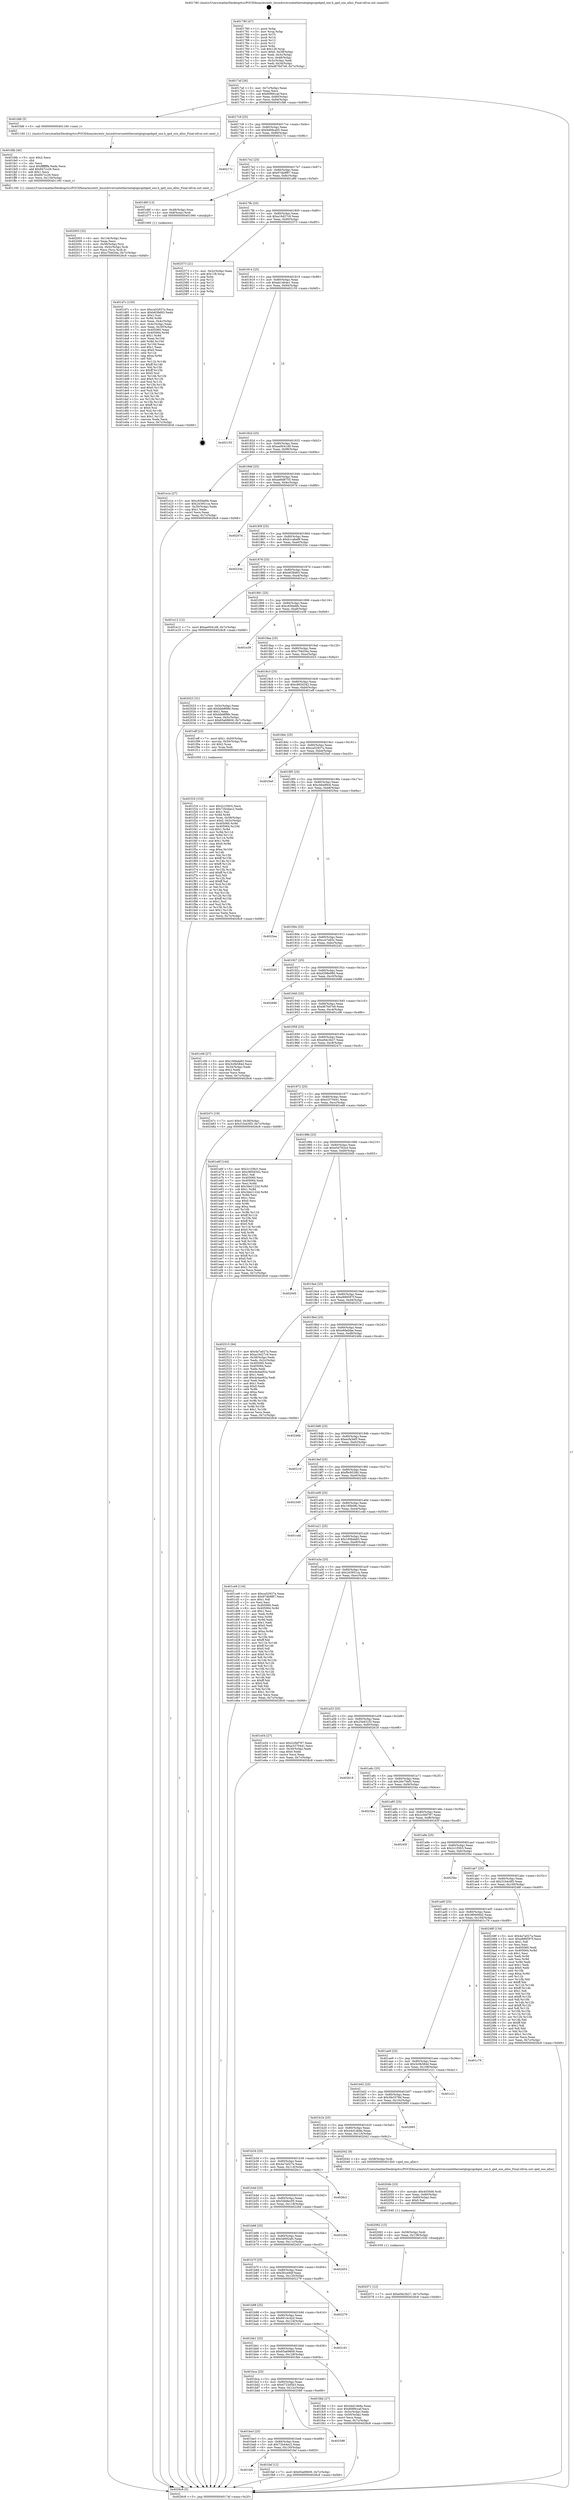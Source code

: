 digraph "0x401780" {
  label = "0x401780 (/mnt/c/Users/mathe/Desktop/tcc/POCII/binaries/extr_linuxdriversnetethernetqlogicqedqed_ooo.h_qed_ooo_alloc_Final-ollvm.out::main(0))"
  labelloc = "t"
  node[shape=record]

  Entry [label="",width=0.3,height=0.3,shape=circle,fillcolor=black,style=filled]
  "0x4017af" [label="{
     0x4017af [26]\l
     | [instrs]\l
     &nbsp;&nbsp;0x4017af \<+3\>: mov -0x7c(%rbp),%eax\l
     &nbsp;&nbsp;0x4017b2 \<+2\>: mov %eax,%ecx\l
     &nbsp;&nbsp;0x4017b4 \<+6\>: sub $0x8089ccaf,%ecx\l
     &nbsp;&nbsp;0x4017ba \<+3\>: mov %eax,-0x80(%rbp)\l
     &nbsp;&nbsp;0x4017bd \<+6\>: mov %ecx,-0x84(%rbp)\l
     &nbsp;&nbsp;0x4017c3 \<+6\>: je 0000000000401fd6 \<main+0x856\>\l
  }"]
  "0x401fd6" [label="{
     0x401fd6 [5]\l
     | [instrs]\l
     &nbsp;&nbsp;0x401fd6 \<+5\>: call 0000000000401160 \<next_i\>\l
     | [calls]\l
     &nbsp;&nbsp;0x401160 \{1\} (/mnt/c/Users/mathe/Desktop/tcc/POCII/binaries/extr_linuxdriversnetethernetqlogicqedqed_ooo.h_qed_ooo_alloc_Final-ollvm.out::next_i)\l
  }"]
  "0x4017c9" [label="{
     0x4017c9 [25]\l
     | [instrs]\l
     &nbsp;&nbsp;0x4017c9 \<+5\>: jmp 00000000004017ce \<main+0x4e\>\l
     &nbsp;&nbsp;0x4017ce \<+3\>: mov -0x80(%rbp),%eax\l
     &nbsp;&nbsp;0x4017d1 \<+5\>: sub $0x9469ca05,%eax\l
     &nbsp;&nbsp;0x4017d6 \<+6\>: mov %eax,-0x88(%rbp)\l
     &nbsp;&nbsp;0x4017dc \<+6\>: je 000000000040217c \<main+0x9fc\>\l
  }"]
  Exit [label="",width=0.3,height=0.3,shape=circle,fillcolor=black,style=filled,peripheries=2]
  "0x40217c" [label="{
     0x40217c\l
  }", style=dashed]
  "0x4017e2" [label="{
     0x4017e2 [25]\l
     | [instrs]\l
     &nbsp;&nbsp;0x4017e2 \<+5\>: jmp 00000000004017e7 \<main+0x67\>\l
     &nbsp;&nbsp;0x4017e7 \<+3\>: mov -0x80(%rbp),%eax\l
     &nbsp;&nbsp;0x4017ea \<+5\>: sub $0x97db9f87,%eax\l
     &nbsp;&nbsp;0x4017ef \<+6\>: mov %eax,-0x8c(%rbp)\l
     &nbsp;&nbsp;0x4017f5 \<+6\>: je 0000000000401d6f \<main+0x5ef\>\l
  }"]
  "0x402071" [label="{
     0x402071 [12]\l
     | [instrs]\l
     &nbsp;&nbsp;0x402071 \<+7\>: movl $0xe0dc3b27,-0x7c(%rbp)\l
     &nbsp;&nbsp;0x402078 \<+5\>: jmp 00000000004026c8 \<main+0xf48\>\l
  }"]
  "0x401d6f" [label="{
     0x401d6f [13]\l
     | [instrs]\l
     &nbsp;&nbsp;0x401d6f \<+4\>: mov -0x48(%rbp),%rax\l
     &nbsp;&nbsp;0x401d73 \<+4\>: mov 0x8(%rax),%rdi\l
     &nbsp;&nbsp;0x401d77 \<+5\>: call 0000000000401060 \<atoi@plt\>\l
     | [calls]\l
     &nbsp;&nbsp;0x401060 \{1\} (unknown)\l
  }"]
  "0x4017fb" [label="{
     0x4017fb [25]\l
     | [instrs]\l
     &nbsp;&nbsp;0x4017fb \<+5\>: jmp 0000000000401800 \<main+0x80\>\l
     &nbsp;&nbsp;0x401800 \<+3\>: mov -0x80(%rbp),%eax\l
     &nbsp;&nbsp;0x401803 \<+5\>: sub $0xa16d27c9,%eax\l
     &nbsp;&nbsp;0x401808 \<+6\>: mov %eax,-0x90(%rbp)\l
     &nbsp;&nbsp;0x40180e \<+6\>: je 0000000000402573 \<main+0xdf3\>\l
  }"]
  "0x402062" [label="{
     0x402062 [15]\l
     | [instrs]\l
     &nbsp;&nbsp;0x402062 \<+4\>: mov -0x58(%rbp),%rdi\l
     &nbsp;&nbsp;0x402066 \<+6\>: mov %eax,-0x138(%rbp)\l
     &nbsp;&nbsp;0x40206c \<+5\>: call 0000000000401030 \<free@plt\>\l
     | [calls]\l
     &nbsp;&nbsp;0x401030 \{1\} (unknown)\l
  }"]
  "0x402573" [label="{
     0x402573 [21]\l
     | [instrs]\l
     &nbsp;&nbsp;0x402573 \<+3\>: mov -0x2c(%rbp),%eax\l
     &nbsp;&nbsp;0x402576 \<+7\>: add $0x128,%rsp\l
     &nbsp;&nbsp;0x40257d \<+1\>: pop %rbx\l
     &nbsp;&nbsp;0x40257e \<+2\>: pop %r12\l
     &nbsp;&nbsp;0x402580 \<+2\>: pop %r13\l
     &nbsp;&nbsp;0x402582 \<+2\>: pop %r14\l
     &nbsp;&nbsp;0x402584 \<+2\>: pop %r15\l
     &nbsp;&nbsp;0x402586 \<+1\>: pop %rbp\l
     &nbsp;&nbsp;0x402587 \<+1\>: ret\l
  }"]
  "0x401814" [label="{
     0x401814 [25]\l
     | [instrs]\l
     &nbsp;&nbsp;0x401814 \<+5\>: jmp 0000000000401819 \<main+0x99\>\l
     &nbsp;&nbsp;0x401819 \<+3\>: mov -0x80(%rbp),%eax\l
     &nbsp;&nbsp;0x40181c \<+5\>: sub $0xab1db4e1,%eax\l
     &nbsp;&nbsp;0x401821 \<+6\>: mov %eax,-0x94(%rbp)\l
     &nbsp;&nbsp;0x401827 \<+6\>: je 0000000000402155 \<main+0x9d5\>\l
  }"]
  "0x40204b" [label="{
     0x40204b [23]\l
     | [instrs]\l
     &nbsp;&nbsp;0x40204b \<+10\>: movabs $0x4030d6,%rdi\l
     &nbsp;&nbsp;0x402055 \<+3\>: mov %eax,-0x60(%rbp)\l
     &nbsp;&nbsp;0x402058 \<+3\>: mov -0x60(%rbp),%esi\l
     &nbsp;&nbsp;0x40205b \<+2\>: mov $0x0,%al\l
     &nbsp;&nbsp;0x40205d \<+5\>: call 0000000000401040 \<printf@plt\>\l
     | [calls]\l
     &nbsp;&nbsp;0x401040 \{1\} (unknown)\l
  }"]
  "0x402155" [label="{
     0x402155\l
  }", style=dashed]
  "0x40182d" [label="{
     0x40182d [25]\l
     | [instrs]\l
     &nbsp;&nbsp;0x40182d \<+5\>: jmp 0000000000401832 \<main+0xb2\>\l
     &nbsp;&nbsp;0x401832 \<+3\>: mov -0x80(%rbp),%eax\l
     &nbsp;&nbsp;0x401835 \<+5\>: sub $0xae0041d9,%eax\l
     &nbsp;&nbsp;0x40183a \<+6\>: mov %eax,-0x98(%rbp)\l
     &nbsp;&nbsp;0x401840 \<+6\>: je 0000000000401e1e \<main+0x69e\>\l
  }"]
  "0x402003" [label="{
     0x402003 [32]\l
     | [instrs]\l
     &nbsp;&nbsp;0x402003 \<+6\>: mov -0x134(%rbp),%ecx\l
     &nbsp;&nbsp;0x402009 \<+3\>: imul %eax,%ecx\l
     &nbsp;&nbsp;0x40200c \<+4\>: mov -0x58(%rbp),%rsi\l
     &nbsp;&nbsp;0x402010 \<+4\>: movslq -0x5c(%rbp),%rdi\l
     &nbsp;&nbsp;0x402014 \<+3\>: mov %ecx,(%rsi,%rdi,4)\l
     &nbsp;&nbsp;0x402017 \<+7\>: movl $0xc7f4d34a,-0x7c(%rbp)\l
     &nbsp;&nbsp;0x40201e \<+5\>: jmp 00000000004026c8 \<main+0xf48\>\l
  }"]
  "0x401e1e" [label="{
     0x401e1e [27]\l
     | [instrs]\l
     &nbsp;&nbsp;0x401e1e \<+5\>: mov $0xc656e6fe,%eax\l
     &nbsp;&nbsp;0x401e23 \<+5\>: mov $0x243951ca,%ecx\l
     &nbsp;&nbsp;0x401e28 \<+3\>: mov -0x30(%rbp),%edx\l
     &nbsp;&nbsp;0x401e2b \<+3\>: cmp $0x1,%edx\l
     &nbsp;&nbsp;0x401e2e \<+3\>: cmovl %ecx,%eax\l
     &nbsp;&nbsp;0x401e31 \<+3\>: mov %eax,-0x7c(%rbp)\l
     &nbsp;&nbsp;0x401e34 \<+5\>: jmp 00000000004026c8 \<main+0xf48\>\l
  }"]
  "0x401846" [label="{
     0x401846 [25]\l
     | [instrs]\l
     &nbsp;&nbsp;0x401846 \<+5\>: jmp 000000000040184b \<main+0xcb\>\l
     &nbsp;&nbsp;0x40184b \<+3\>: mov -0x80(%rbp),%eax\l
     &nbsp;&nbsp;0x40184e \<+5\>: sub $0xae6d8755,%eax\l
     &nbsp;&nbsp;0x401853 \<+6\>: mov %eax,-0x9c(%rbp)\l
     &nbsp;&nbsp;0x401859 \<+6\>: je 000000000040207d \<main+0x8fd\>\l
  }"]
  "0x401fdb" [label="{
     0x401fdb [40]\l
     | [instrs]\l
     &nbsp;&nbsp;0x401fdb \<+5\>: mov $0x2,%ecx\l
     &nbsp;&nbsp;0x401fe0 \<+1\>: cltd\l
     &nbsp;&nbsp;0x401fe1 \<+2\>: idiv %ecx\l
     &nbsp;&nbsp;0x401fe3 \<+6\>: imul $0xfffffffe,%edx,%ecx\l
     &nbsp;&nbsp;0x401fe9 \<+6\>: add $0x847cc26,%ecx\l
     &nbsp;&nbsp;0x401fef \<+3\>: add $0x1,%ecx\l
     &nbsp;&nbsp;0x401ff2 \<+6\>: sub $0x847cc26,%ecx\l
     &nbsp;&nbsp;0x401ff8 \<+6\>: mov %ecx,-0x134(%rbp)\l
     &nbsp;&nbsp;0x401ffe \<+5\>: call 0000000000401160 \<next_i\>\l
     | [calls]\l
     &nbsp;&nbsp;0x401160 \{1\} (/mnt/c/Users/mathe/Desktop/tcc/POCII/binaries/extr_linuxdriversnetethernetqlogicqedqed_ooo.h_qed_ooo_alloc_Final-ollvm.out::next_i)\l
  }"]
  "0x40207d" [label="{
     0x40207d\l
  }", style=dashed]
  "0x40185f" [label="{
     0x40185f [25]\l
     | [instrs]\l
     &nbsp;&nbsp;0x40185f \<+5\>: jmp 0000000000401864 \<main+0xe4\>\l
     &nbsp;&nbsp;0x401864 \<+3\>: mov -0x80(%rbp),%eax\l
     &nbsp;&nbsp;0x401867 \<+5\>: sub $0xb1cebef9,%eax\l
     &nbsp;&nbsp;0x40186c \<+6\>: mov %eax,-0xa0(%rbp)\l
     &nbsp;&nbsp;0x401872 \<+6\>: je 000000000040233e \<main+0xbbe\>\l
  }"]
  "0x401bfc" [label="{
     0x401bfc\l
  }", style=dashed]
  "0x40233e" [label="{
     0x40233e\l
  }", style=dashed]
  "0x401878" [label="{
     0x401878 [25]\l
     | [instrs]\l
     &nbsp;&nbsp;0x401878 \<+5\>: jmp 000000000040187d \<main+0xfd\>\l
     &nbsp;&nbsp;0x40187d \<+3\>: mov -0x80(%rbp),%eax\l
     &nbsp;&nbsp;0x401880 \<+5\>: sub $0xb63fefd3,%eax\l
     &nbsp;&nbsp;0x401885 \<+6\>: mov %eax,-0xa4(%rbp)\l
     &nbsp;&nbsp;0x40188b \<+6\>: je 0000000000401e12 \<main+0x692\>\l
  }"]
  "0x401faf" [label="{
     0x401faf [12]\l
     | [instrs]\l
     &nbsp;&nbsp;0x401faf \<+7\>: movl $0x65a69609,-0x7c(%rbp)\l
     &nbsp;&nbsp;0x401fb6 \<+5\>: jmp 00000000004026c8 \<main+0xf48\>\l
  }"]
  "0x401e12" [label="{
     0x401e12 [12]\l
     | [instrs]\l
     &nbsp;&nbsp;0x401e12 \<+7\>: movl $0xae0041d9,-0x7c(%rbp)\l
     &nbsp;&nbsp;0x401e19 \<+5\>: jmp 00000000004026c8 \<main+0xf48\>\l
  }"]
  "0x401891" [label="{
     0x401891 [25]\l
     | [instrs]\l
     &nbsp;&nbsp;0x401891 \<+5\>: jmp 0000000000401896 \<main+0x116\>\l
     &nbsp;&nbsp;0x401896 \<+3\>: mov -0x80(%rbp),%eax\l
     &nbsp;&nbsp;0x401899 \<+5\>: sub $0xc656e6fe,%eax\l
     &nbsp;&nbsp;0x40189e \<+6\>: mov %eax,-0xa8(%rbp)\l
     &nbsp;&nbsp;0x4018a4 \<+6\>: je 0000000000401e39 \<main+0x6b9\>\l
  }"]
  "0x401be3" [label="{
     0x401be3 [25]\l
     | [instrs]\l
     &nbsp;&nbsp;0x401be3 \<+5\>: jmp 0000000000401be8 \<main+0x468\>\l
     &nbsp;&nbsp;0x401be8 \<+3\>: mov -0x80(%rbp),%eax\l
     &nbsp;&nbsp;0x401beb \<+5\>: sub $0x72b44ec2,%eax\l
     &nbsp;&nbsp;0x401bf0 \<+6\>: mov %eax,-0x130(%rbp)\l
     &nbsp;&nbsp;0x401bf6 \<+6\>: je 0000000000401faf \<main+0x82f\>\l
  }"]
  "0x401e39" [label="{
     0x401e39\l
  }", style=dashed]
  "0x4018aa" [label="{
     0x4018aa [25]\l
     | [instrs]\l
     &nbsp;&nbsp;0x4018aa \<+5\>: jmp 00000000004018af \<main+0x12f\>\l
     &nbsp;&nbsp;0x4018af \<+3\>: mov -0x80(%rbp),%eax\l
     &nbsp;&nbsp;0x4018b2 \<+5\>: sub $0xc7f4d34a,%eax\l
     &nbsp;&nbsp;0x4018b7 \<+6\>: mov %eax,-0xac(%rbp)\l
     &nbsp;&nbsp;0x4018bd \<+6\>: je 0000000000402023 \<main+0x8a3\>\l
  }"]
  "0x402588" [label="{
     0x402588\l
  }", style=dashed]
  "0x402023" [label="{
     0x402023 [31]\l
     | [instrs]\l
     &nbsp;&nbsp;0x402023 \<+3\>: mov -0x5c(%rbp),%eax\l
     &nbsp;&nbsp;0x402026 \<+5\>: add $0xbbb8f9fe,%eax\l
     &nbsp;&nbsp;0x40202b \<+3\>: add $0x1,%eax\l
     &nbsp;&nbsp;0x40202e \<+5\>: sub $0xbbb8f9fe,%eax\l
     &nbsp;&nbsp;0x402033 \<+3\>: mov %eax,-0x5c(%rbp)\l
     &nbsp;&nbsp;0x402036 \<+7\>: movl $0x65a69609,-0x7c(%rbp)\l
     &nbsp;&nbsp;0x40203d \<+5\>: jmp 00000000004026c8 \<main+0xf48\>\l
  }"]
  "0x4018c3" [label="{
     0x4018c3 [25]\l
     | [instrs]\l
     &nbsp;&nbsp;0x4018c3 \<+5\>: jmp 00000000004018c8 \<main+0x148\>\l
     &nbsp;&nbsp;0x4018c8 \<+3\>: mov -0x80(%rbp),%eax\l
     &nbsp;&nbsp;0x4018cb \<+5\>: sub $0xc865d342,%eax\l
     &nbsp;&nbsp;0x4018d0 \<+6\>: mov %eax,-0xb0(%rbp)\l
     &nbsp;&nbsp;0x4018d6 \<+6\>: je 0000000000401eff \<main+0x77f\>\l
  }"]
  "0x401bca" [label="{
     0x401bca [25]\l
     | [instrs]\l
     &nbsp;&nbsp;0x401bca \<+5\>: jmp 0000000000401bcf \<main+0x44f\>\l
     &nbsp;&nbsp;0x401bcf \<+3\>: mov -0x80(%rbp),%eax\l
     &nbsp;&nbsp;0x401bd2 \<+5\>: sub $0x6723d5b3,%eax\l
     &nbsp;&nbsp;0x401bd7 \<+6\>: mov %eax,-0x12c(%rbp)\l
     &nbsp;&nbsp;0x401bdd \<+6\>: je 0000000000402588 \<main+0xe08\>\l
  }"]
  "0x401eff" [label="{
     0x401eff [23]\l
     | [instrs]\l
     &nbsp;&nbsp;0x401eff \<+7\>: movl $0x1,-0x50(%rbp)\l
     &nbsp;&nbsp;0x401f06 \<+4\>: movslq -0x50(%rbp),%rax\l
     &nbsp;&nbsp;0x401f0a \<+4\>: shl $0x2,%rax\l
     &nbsp;&nbsp;0x401f0e \<+3\>: mov %rax,%rdi\l
     &nbsp;&nbsp;0x401f11 \<+5\>: call 0000000000401050 \<malloc@plt\>\l
     | [calls]\l
     &nbsp;&nbsp;0x401050 \{1\} (unknown)\l
  }"]
  "0x4018dc" [label="{
     0x4018dc [25]\l
     | [instrs]\l
     &nbsp;&nbsp;0x4018dc \<+5\>: jmp 00000000004018e1 \<main+0x161\>\l
     &nbsp;&nbsp;0x4018e1 \<+3\>: mov -0x80(%rbp),%eax\l
     &nbsp;&nbsp;0x4018e4 \<+5\>: sub $0xca52937a,%eax\l
     &nbsp;&nbsp;0x4018e9 \<+6\>: mov %eax,-0xb4(%rbp)\l
     &nbsp;&nbsp;0x4018ef \<+6\>: je 00000000004025a0 \<main+0xe20\>\l
  }"]
  "0x401fbb" [label="{
     0x401fbb [27]\l
     | [instrs]\l
     &nbsp;&nbsp;0x401fbb \<+5\>: mov $0x44d1db9a,%eax\l
     &nbsp;&nbsp;0x401fc0 \<+5\>: mov $0x8089ccaf,%ecx\l
     &nbsp;&nbsp;0x401fc5 \<+3\>: mov -0x5c(%rbp),%edx\l
     &nbsp;&nbsp;0x401fc8 \<+3\>: cmp -0x50(%rbp),%edx\l
     &nbsp;&nbsp;0x401fcb \<+3\>: cmovl %ecx,%eax\l
     &nbsp;&nbsp;0x401fce \<+3\>: mov %eax,-0x7c(%rbp)\l
     &nbsp;&nbsp;0x401fd1 \<+5\>: jmp 00000000004026c8 \<main+0xf48\>\l
  }"]
  "0x4025a0" [label="{
     0x4025a0\l
  }", style=dashed]
  "0x4018f5" [label="{
     0x4018f5 [25]\l
     | [instrs]\l
     &nbsp;&nbsp;0x4018f5 \<+5\>: jmp 00000000004018fa \<main+0x17a\>\l
     &nbsp;&nbsp;0x4018fa \<+3\>: mov -0x80(%rbp),%eax\l
     &nbsp;&nbsp;0x4018fd \<+5\>: sub $0xcb6a99c6,%eax\l
     &nbsp;&nbsp;0x401902 \<+6\>: mov %eax,-0xb8(%rbp)\l
     &nbsp;&nbsp;0x401908 \<+6\>: je 00000000004025ea \<main+0xe6a\>\l
  }"]
  "0x401bb1" [label="{
     0x401bb1 [25]\l
     | [instrs]\l
     &nbsp;&nbsp;0x401bb1 \<+5\>: jmp 0000000000401bb6 \<main+0x436\>\l
     &nbsp;&nbsp;0x401bb6 \<+3\>: mov -0x80(%rbp),%eax\l
     &nbsp;&nbsp;0x401bb9 \<+5\>: sub $0x65a69609,%eax\l
     &nbsp;&nbsp;0x401bbe \<+6\>: mov %eax,-0x128(%rbp)\l
     &nbsp;&nbsp;0x401bc4 \<+6\>: je 0000000000401fbb \<main+0x83b\>\l
  }"]
  "0x4025ea" [label="{
     0x4025ea\l
  }", style=dashed]
  "0x40190e" [label="{
     0x40190e [25]\l
     | [instrs]\l
     &nbsp;&nbsp;0x40190e \<+5\>: jmp 0000000000401913 \<main+0x193\>\l
     &nbsp;&nbsp;0x401913 \<+3\>: mov -0x80(%rbp),%eax\l
     &nbsp;&nbsp;0x401916 \<+5\>: sub $0xcce7e65c,%eax\l
     &nbsp;&nbsp;0x40191b \<+6\>: mov %eax,-0xbc(%rbp)\l
     &nbsp;&nbsp;0x401921 \<+6\>: je 00000000004022d1 \<main+0xb51\>\l
  }"]
  "0x402161" [label="{
     0x402161\l
  }", style=dashed]
  "0x4022d1" [label="{
     0x4022d1\l
  }", style=dashed]
  "0x401927" [label="{
     0x401927 [25]\l
     | [instrs]\l
     &nbsp;&nbsp;0x401927 \<+5\>: jmp 000000000040192c \<main+0x1ac\>\l
     &nbsp;&nbsp;0x40192c \<+3\>: mov -0x80(%rbp),%eax\l
     &nbsp;&nbsp;0x40192f \<+5\>: sub $0xd298e990,%eax\l
     &nbsp;&nbsp;0x401934 \<+6\>: mov %eax,-0xc0(%rbp)\l
     &nbsp;&nbsp;0x40193a \<+6\>: je 0000000000402686 \<main+0xf06\>\l
  }"]
  "0x401b98" [label="{
     0x401b98 [25]\l
     | [instrs]\l
     &nbsp;&nbsp;0x401b98 \<+5\>: jmp 0000000000401b9d \<main+0x41d\>\l
     &nbsp;&nbsp;0x401b9d \<+3\>: mov -0x80(%rbp),%eax\l
     &nbsp;&nbsp;0x401ba0 \<+5\>: sub $0x6014c42d,%eax\l
     &nbsp;&nbsp;0x401ba5 \<+6\>: mov %eax,-0x124(%rbp)\l
     &nbsp;&nbsp;0x401bab \<+6\>: je 0000000000402161 \<main+0x9e1\>\l
  }"]
  "0x402686" [label="{
     0x402686\l
  }", style=dashed]
  "0x401940" [label="{
     0x401940 [25]\l
     | [instrs]\l
     &nbsp;&nbsp;0x401940 \<+5\>: jmp 0000000000401945 \<main+0x1c5\>\l
     &nbsp;&nbsp;0x401945 \<+3\>: mov -0x80(%rbp),%eax\l
     &nbsp;&nbsp;0x401948 \<+5\>: sub $0xd676d7e9,%eax\l
     &nbsp;&nbsp;0x40194d \<+6\>: mov %eax,-0xc4(%rbp)\l
     &nbsp;&nbsp;0x401953 \<+6\>: je 0000000000401c06 \<main+0x486\>\l
  }"]
  "0x402279" [label="{
     0x402279\l
  }", style=dashed]
  "0x401c06" [label="{
     0x401c06 [27]\l
     | [instrs]\l
     &nbsp;&nbsp;0x401c06 \<+5\>: mov $0x160bda83,%eax\l
     &nbsp;&nbsp;0x401c0b \<+5\>: mov $0x3c0b584d,%ecx\l
     &nbsp;&nbsp;0x401c10 \<+3\>: mov -0x34(%rbp),%edx\l
     &nbsp;&nbsp;0x401c13 \<+3\>: cmp $0x2,%edx\l
     &nbsp;&nbsp;0x401c16 \<+3\>: cmovne %ecx,%eax\l
     &nbsp;&nbsp;0x401c19 \<+3\>: mov %eax,-0x7c(%rbp)\l
     &nbsp;&nbsp;0x401c1c \<+5\>: jmp 00000000004026c8 \<main+0xf48\>\l
  }"]
  "0x401959" [label="{
     0x401959 [25]\l
     | [instrs]\l
     &nbsp;&nbsp;0x401959 \<+5\>: jmp 000000000040195e \<main+0x1de\>\l
     &nbsp;&nbsp;0x40195e \<+3\>: mov -0x80(%rbp),%eax\l
     &nbsp;&nbsp;0x401961 \<+5\>: sub $0xe0dc3b27,%eax\l
     &nbsp;&nbsp;0x401966 \<+6\>: mov %eax,-0xc8(%rbp)\l
     &nbsp;&nbsp;0x40196c \<+6\>: je 000000000040247c \<main+0xcfc\>\l
  }"]
  "0x4026c8" [label="{
     0x4026c8 [5]\l
     | [instrs]\l
     &nbsp;&nbsp;0x4026c8 \<+5\>: jmp 00000000004017af \<main+0x2f\>\l
  }"]
  "0x401780" [label="{
     0x401780 [47]\l
     | [instrs]\l
     &nbsp;&nbsp;0x401780 \<+1\>: push %rbp\l
     &nbsp;&nbsp;0x401781 \<+3\>: mov %rsp,%rbp\l
     &nbsp;&nbsp;0x401784 \<+2\>: push %r15\l
     &nbsp;&nbsp;0x401786 \<+2\>: push %r14\l
     &nbsp;&nbsp;0x401788 \<+2\>: push %r13\l
     &nbsp;&nbsp;0x40178a \<+2\>: push %r12\l
     &nbsp;&nbsp;0x40178c \<+1\>: push %rbx\l
     &nbsp;&nbsp;0x40178d \<+7\>: sub $0x128,%rsp\l
     &nbsp;&nbsp;0x401794 \<+7\>: movl $0x0,-0x38(%rbp)\l
     &nbsp;&nbsp;0x40179b \<+3\>: mov %edi,-0x3c(%rbp)\l
     &nbsp;&nbsp;0x40179e \<+4\>: mov %rsi,-0x48(%rbp)\l
     &nbsp;&nbsp;0x4017a2 \<+3\>: mov -0x3c(%rbp),%edi\l
     &nbsp;&nbsp;0x4017a5 \<+3\>: mov %edi,-0x34(%rbp)\l
     &nbsp;&nbsp;0x4017a8 \<+7\>: movl $0xd676d7e9,-0x7c(%rbp)\l
  }"]
  "0x401b7f" [label="{
     0x401b7f [25]\l
     | [instrs]\l
     &nbsp;&nbsp;0x401b7f \<+5\>: jmp 0000000000401b84 \<main+0x404\>\l
     &nbsp;&nbsp;0x401b84 \<+3\>: mov -0x80(%rbp),%eax\l
     &nbsp;&nbsp;0x401b87 \<+5\>: sub $0x5fcce9df,%eax\l
     &nbsp;&nbsp;0x401b8c \<+6\>: mov %eax,-0x120(%rbp)\l
     &nbsp;&nbsp;0x401b92 \<+6\>: je 0000000000402279 \<main+0xaf9\>\l
  }"]
  "0x40247c" [label="{
     0x40247c [19]\l
     | [instrs]\l
     &nbsp;&nbsp;0x40247c \<+7\>: movl $0x0,-0x38(%rbp)\l
     &nbsp;&nbsp;0x402483 \<+7\>: movl $0x31b4c0f3,-0x7c(%rbp)\l
     &nbsp;&nbsp;0x40248a \<+5\>: jmp 00000000004026c8 \<main+0xf48\>\l
  }"]
  "0x401972" [label="{
     0x401972 [25]\l
     | [instrs]\l
     &nbsp;&nbsp;0x401972 \<+5\>: jmp 0000000000401977 \<main+0x1f7\>\l
     &nbsp;&nbsp;0x401977 \<+3\>: mov -0x80(%rbp),%eax\l
     &nbsp;&nbsp;0x40197a \<+5\>: sub $0xe3370441,%eax\l
     &nbsp;&nbsp;0x40197f \<+6\>: mov %eax,-0xcc(%rbp)\l
     &nbsp;&nbsp;0x401985 \<+6\>: je 0000000000401e6f \<main+0x6ef\>\l
  }"]
  "0x402453" [label="{
     0x402453\l
  }", style=dashed]
  "0x401e6f" [label="{
     0x401e6f [144]\l
     | [instrs]\l
     &nbsp;&nbsp;0x401e6f \<+5\>: mov $0x2c1f3fc5,%eax\l
     &nbsp;&nbsp;0x401e74 \<+5\>: mov $0xc865d342,%ecx\l
     &nbsp;&nbsp;0x401e79 \<+2\>: mov $0x1,%dl\l
     &nbsp;&nbsp;0x401e7b \<+7\>: mov 0x405060,%esi\l
     &nbsp;&nbsp;0x401e82 \<+7\>: mov 0x405064,%edi\l
     &nbsp;&nbsp;0x401e89 \<+3\>: mov %esi,%r8d\l
     &nbsp;&nbsp;0x401e8c \<+7\>: add $0x3de2122d,%r8d\l
     &nbsp;&nbsp;0x401e93 \<+4\>: sub $0x1,%r8d\l
     &nbsp;&nbsp;0x401e97 \<+7\>: sub $0x3de2122d,%r8d\l
     &nbsp;&nbsp;0x401e9e \<+4\>: imul %r8d,%esi\l
     &nbsp;&nbsp;0x401ea2 \<+3\>: and $0x1,%esi\l
     &nbsp;&nbsp;0x401ea5 \<+3\>: cmp $0x0,%esi\l
     &nbsp;&nbsp;0x401ea8 \<+4\>: sete %r9b\l
     &nbsp;&nbsp;0x401eac \<+3\>: cmp $0xa,%edi\l
     &nbsp;&nbsp;0x401eaf \<+4\>: setl %r10b\l
     &nbsp;&nbsp;0x401eb3 \<+3\>: mov %r9b,%r11b\l
     &nbsp;&nbsp;0x401eb6 \<+4\>: xor $0xff,%r11b\l
     &nbsp;&nbsp;0x401eba \<+3\>: mov %r10b,%bl\l
     &nbsp;&nbsp;0x401ebd \<+3\>: xor $0xff,%bl\l
     &nbsp;&nbsp;0x401ec0 \<+3\>: xor $0x0,%dl\l
     &nbsp;&nbsp;0x401ec3 \<+3\>: mov %r11b,%r14b\l
     &nbsp;&nbsp;0x401ec6 \<+4\>: and $0x0,%r14b\l
     &nbsp;&nbsp;0x401eca \<+3\>: and %dl,%r9b\l
     &nbsp;&nbsp;0x401ecd \<+3\>: mov %bl,%r15b\l
     &nbsp;&nbsp;0x401ed0 \<+4\>: and $0x0,%r15b\l
     &nbsp;&nbsp;0x401ed4 \<+3\>: and %dl,%r10b\l
     &nbsp;&nbsp;0x401ed7 \<+3\>: or %r9b,%r14b\l
     &nbsp;&nbsp;0x401eda \<+3\>: or %r10b,%r15b\l
     &nbsp;&nbsp;0x401edd \<+3\>: xor %r15b,%r14b\l
     &nbsp;&nbsp;0x401ee0 \<+3\>: or %bl,%r11b\l
     &nbsp;&nbsp;0x401ee3 \<+4\>: xor $0xff,%r11b\l
     &nbsp;&nbsp;0x401ee7 \<+3\>: or $0x0,%dl\l
     &nbsp;&nbsp;0x401eea \<+3\>: and %dl,%r11b\l
     &nbsp;&nbsp;0x401eed \<+3\>: or %r11b,%r14b\l
     &nbsp;&nbsp;0x401ef0 \<+4\>: test $0x1,%r14b\l
     &nbsp;&nbsp;0x401ef4 \<+3\>: cmovne %ecx,%eax\l
     &nbsp;&nbsp;0x401ef7 \<+3\>: mov %eax,-0x7c(%rbp)\l
     &nbsp;&nbsp;0x401efa \<+5\>: jmp 00000000004026c8 \<main+0xf48\>\l
  }"]
  "0x40198b" [label="{
     0x40198b [25]\l
     | [instrs]\l
     &nbsp;&nbsp;0x40198b \<+5\>: jmp 0000000000401990 \<main+0x210\>\l
     &nbsp;&nbsp;0x401990 \<+3\>: mov -0x80(%rbp),%eax\l
     &nbsp;&nbsp;0x401993 \<+5\>: sub $0xe5d782e4,%eax\l
     &nbsp;&nbsp;0x401998 \<+6\>: mov %eax,-0xd0(%rbp)\l
     &nbsp;&nbsp;0x40199e \<+6\>: je 00000000004020d5 \<main+0x955\>\l
  }"]
  "0x401b66" [label="{
     0x401b66 [25]\l
     | [instrs]\l
     &nbsp;&nbsp;0x401b66 \<+5\>: jmp 0000000000401b6b \<main+0x3eb\>\l
     &nbsp;&nbsp;0x401b6b \<+3\>: mov -0x80(%rbp),%eax\l
     &nbsp;&nbsp;0x401b6e \<+5\>: sub $0x5d092afc,%eax\l
     &nbsp;&nbsp;0x401b73 \<+6\>: mov %eax,-0x11c(%rbp)\l
     &nbsp;&nbsp;0x401b79 \<+6\>: je 0000000000402453 \<main+0xcd3\>\l
  }"]
  "0x4020d5" [label="{
     0x4020d5\l
  }", style=dashed]
  "0x4019a4" [label="{
     0x4019a4 [25]\l
     | [instrs]\l
     &nbsp;&nbsp;0x4019a4 \<+5\>: jmp 00000000004019a9 \<main+0x229\>\l
     &nbsp;&nbsp;0x4019a9 \<+3\>: mov -0x80(%rbp),%eax\l
     &nbsp;&nbsp;0x4019ac \<+5\>: sub $0xe889597f,%eax\l
     &nbsp;&nbsp;0x4019b1 \<+6\>: mov %eax,-0xd4(%rbp)\l
     &nbsp;&nbsp;0x4019b7 \<+6\>: je 0000000000402515 \<main+0xd95\>\l
  }"]
  "0x40226d" [label="{
     0x40226d\l
  }", style=dashed]
  "0x402515" [label="{
     0x402515 [94]\l
     | [instrs]\l
     &nbsp;&nbsp;0x402515 \<+5\>: mov $0x4a7a027a,%eax\l
     &nbsp;&nbsp;0x40251a \<+5\>: mov $0xa16d27c9,%ecx\l
     &nbsp;&nbsp;0x40251f \<+3\>: mov -0x38(%rbp),%edx\l
     &nbsp;&nbsp;0x402522 \<+3\>: mov %edx,-0x2c(%rbp)\l
     &nbsp;&nbsp;0x402525 \<+7\>: mov 0x405060,%edx\l
     &nbsp;&nbsp;0x40252c \<+7\>: mov 0x405064,%esi\l
     &nbsp;&nbsp;0x402533 \<+2\>: mov %edx,%edi\l
     &nbsp;&nbsp;0x402535 \<+6\>: sub $0x4e4ae92a,%edi\l
     &nbsp;&nbsp;0x40253b \<+3\>: sub $0x1,%edi\l
     &nbsp;&nbsp;0x40253e \<+6\>: add $0x4e4ae92a,%edi\l
     &nbsp;&nbsp;0x402544 \<+3\>: imul %edi,%edx\l
     &nbsp;&nbsp;0x402547 \<+3\>: and $0x1,%edx\l
     &nbsp;&nbsp;0x40254a \<+3\>: cmp $0x0,%edx\l
     &nbsp;&nbsp;0x40254d \<+4\>: sete %r8b\l
     &nbsp;&nbsp;0x402551 \<+3\>: cmp $0xa,%esi\l
     &nbsp;&nbsp;0x402554 \<+4\>: setl %r9b\l
     &nbsp;&nbsp;0x402558 \<+3\>: mov %r8b,%r10b\l
     &nbsp;&nbsp;0x40255b \<+3\>: and %r9b,%r10b\l
     &nbsp;&nbsp;0x40255e \<+3\>: xor %r9b,%r8b\l
     &nbsp;&nbsp;0x402561 \<+3\>: or %r8b,%r10b\l
     &nbsp;&nbsp;0x402564 \<+4\>: test $0x1,%r10b\l
     &nbsp;&nbsp;0x402568 \<+3\>: cmovne %ecx,%eax\l
     &nbsp;&nbsp;0x40256b \<+3\>: mov %eax,-0x7c(%rbp)\l
     &nbsp;&nbsp;0x40256e \<+5\>: jmp 00000000004026c8 \<main+0xf48\>\l
  }"]
  "0x4019bd" [label="{
     0x4019bd [25]\l
     | [instrs]\l
     &nbsp;&nbsp;0x4019bd \<+5\>: jmp 00000000004019c2 \<main+0x242\>\l
     &nbsp;&nbsp;0x4019c2 \<+3\>: mov -0x80(%rbp),%eax\l
     &nbsp;&nbsp;0x4019c5 \<+5\>: sub $0xe9debfae,%eax\l
     &nbsp;&nbsp;0x4019ca \<+6\>: mov %eax,-0xd8(%rbp)\l
     &nbsp;&nbsp;0x4019d0 \<+6\>: je 000000000040246b \<main+0xceb\>\l
  }"]
  "0x401b4d" [label="{
     0x401b4d [25]\l
     | [instrs]\l
     &nbsp;&nbsp;0x401b4d \<+5\>: jmp 0000000000401b52 \<main+0x3d2\>\l
     &nbsp;&nbsp;0x401b52 \<+3\>: mov -0x80(%rbp),%eax\l
     &nbsp;&nbsp;0x401b55 \<+5\>: sub $0x54b8ec95,%eax\l
     &nbsp;&nbsp;0x401b5a \<+6\>: mov %eax,-0x118(%rbp)\l
     &nbsp;&nbsp;0x401b60 \<+6\>: je 000000000040226d \<main+0xaed\>\l
  }"]
  "0x40246b" [label="{
     0x40246b\l
  }", style=dashed]
  "0x4019d6" [label="{
     0x4019d6 [25]\l
     | [instrs]\l
     &nbsp;&nbsp;0x4019d6 \<+5\>: jmp 00000000004019db \<main+0x25b\>\l
     &nbsp;&nbsp;0x4019db \<+3\>: mov -0x80(%rbp),%eax\l
     &nbsp;&nbsp;0x4019de \<+5\>: sub $0xecfa3ef5,%eax\l
     &nbsp;&nbsp;0x4019e3 \<+6\>: mov %eax,-0xdc(%rbp)\l
     &nbsp;&nbsp;0x4019e9 \<+6\>: je 00000000004021cf \<main+0xa4f\>\l
  }"]
  "0x4026c1" [label="{
     0x4026c1\l
  }", style=dashed]
  "0x4021cf" [label="{
     0x4021cf\l
  }", style=dashed]
  "0x4019ef" [label="{
     0x4019ef [25]\l
     | [instrs]\l
     &nbsp;&nbsp;0x4019ef \<+5\>: jmp 00000000004019f4 \<main+0x274\>\l
     &nbsp;&nbsp;0x4019f4 \<+3\>: mov -0x80(%rbp),%eax\l
     &nbsp;&nbsp;0x4019f7 \<+5\>: sub $0xf9c95280,%eax\l
     &nbsp;&nbsp;0x4019fc \<+6\>: mov %eax,-0xe0(%rbp)\l
     &nbsp;&nbsp;0x401a02 \<+6\>: je 00000000004023d0 \<main+0xc50\>\l
  }"]
  "0x401b34" [label="{
     0x401b34 [25]\l
     | [instrs]\l
     &nbsp;&nbsp;0x401b34 \<+5\>: jmp 0000000000401b39 \<main+0x3b9\>\l
     &nbsp;&nbsp;0x401b39 \<+3\>: mov -0x80(%rbp),%eax\l
     &nbsp;&nbsp;0x401b3c \<+5\>: sub $0x4a7a027a,%eax\l
     &nbsp;&nbsp;0x401b41 \<+6\>: mov %eax,-0x114(%rbp)\l
     &nbsp;&nbsp;0x401b47 \<+6\>: je 00000000004026c1 \<main+0xf41\>\l
  }"]
  "0x4023d0" [label="{
     0x4023d0\l
  }", style=dashed]
  "0x401a08" [label="{
     0x401a08 [25]\l
     | [instrs]\l
     &nbsp;&nbsp;0x401a08 \<+5\>: jmp 0000000000401a0d \<main+0x28d\>\l
     &nbsp;&nbsp;0x401a0d \<+3\>: mov -0x80(%rbp),%eax\l
     &nbsp;&nbsp;0x401a10 \<+5\>: sub $0x190b08c,%eax\l
     &nbsp;&nbsp;0x401a15 \<+6\>: mov %eax,-0xe4(%rbp)\l
     &nbsp;&nbsp;0x401a1b \<+6\>: je 0000000000401cdd \<main+0x55d\>\l
  }"]
  "0x402042" [label="{
     0x402042 [9]\l
     | [instrs]\l
     &nbsp;&nbsp;0x402042 \<+4\>: mov -0x58(%rbp),%rdi\l
     &nbsp;&nbsp;0x402046 \<+5\>: call 00000000004015b0 \<qed_ooo_alloc\>\l
     | [calls]\l
     &nbsp;&nbsp;0x4015b0 \{1\} (/mnt/c/Users/mathe/Desktop/tcc/POCII/binaries/extr_linuxdriversnetethernetqlogicqedqed_ooo.h_qed_ooo_alloc_Final-ollvm.out::qed_ooo_alloc)\l
  }"]
  "0x401cdd" [label="{
     0x401cdd\l
  }", style=dashed]
  "0x401a21" [label="{
     0x401a21 [25]\l
     | [instrs]\l
     &nbsp;&nbsp;0x401a21 \<+5\>: jmp 0000000000401a26 \<main+0x2a6\>\l
     &nbsp;&nbsp;0x401a26 \<+3\>: mov -0x80(%rbp),%eax\l
     &nbsp;&nbsp;0x401a29 \<+5\>: sub $0x160bda83,%eax\l
     &nbsp;&nbsp;0x401a2e \<+6\>: mov %eax,-0xe8(%rbp)\l
     &nbsp;&nbsp;0x401a34 \<+6\>: je 0000000000401ce9 \<main+0x569\>\l
  }"]
  "0x401b1b" [label="{
     0x401b1b [25]\l
     | [instrs]\l
     &nbsp;&nbsp;0x401b1b \<+5\>: jmp 0000000000401b20 \<main+0x3a0\>\l
     &nbsp;&nbsp;0x401b20 \<+3\>: mov -0x80(%rbp),%eax\l
     &nbsp;&nbsp;0x401b23 \<+5\>: sub $0x44d1db9a,%eax\l
     &nbsp;&nbsp;0x401b28 \<+6\>: mov %eax,-0x110(%rbp)\l
     &nbsp;&nbsp;0x401b2e \<+6\>: je 0000000000402042 \<main+0x8c2\>\l
  }"]
  "0x401ce9" [label="{
     0x401ce9 [134]\l
     | [instrs]\l
     &nbsp;&nbsp;0x401ce9 \<+5\>: mov $0xca52937a,%eax\l
     &nbsp;&nbsp;0x401cee \<+5\>: mov $0x97db9f87,%ecx\l
     &nbsp;&nbsp;0x401cf3 \<+2\>: mov $0x1,%dl\l
     &nbsp;&nbsp;0x401cf5 \<+2\>: xor %esi,%esi\l
     &nbsp;&nbsp;0x401cf7 \<+7\>: mov 0x405060,%edi\l
     &nbsp;&nbsp;0x401cfe \<+8\>: mov 0x405064,%r8d\l
     &nbsp;&nbsp;0x401d06 \<+3\>: sub $0x1,%esi\l
     &nbsp;&nbsp;0x401d09 \<+3\>: mov %edi,%r9d\l
     &nbsp;&nbsp;0x401d0c \<+3\>: add %esi,%r9d\l
     &nbsp;&nbsp;0x401d0f \<+4\>: imul %r9d,%edi\l
     &nbsp;&nbsp;0x401d13 \<+3\>: and $0x1,%edi\l
     &nbsp;&nbsp;0x401d16 \<+3\>: cmp $0x0,%edi\l
     &nbsp;&nbsp;0x401d19 \<+4\>: sete %r10b\l
     &nbsp;&nbsp;0x401d1d \<+4\>: cmp $0xa,%r8d\l
     &nbsp;&nbsp;0x401d21 \<+4\>: setl %r11b\l
     &nbsp;&nbsp;0x401d25 \<+3\>: mov %r10b,%bl\l
     &nbsp;&nbsp;0x401d28 \<+3\>: xor $0xff,%bl\l
     &nbsp;&nbsp;0x401d2b \<+3\>: mov %r11b,%r14b\l
     &nbsp;&nbsp;0x401d2e \<+4\>: xor $0xff,%r14b\l
     &nbsp;&nbsp;0x401d32 \<+3\>: xor $0x0,%dl\l
     &nbsp;&nbsp;0x401d35 \<+3\>: mov %bl,%r15b\l
     &nbsp;&nbsp;0x401d38 \<+4\>: and $0x0,%r15b\l
     &nbsp;&nbsp;0x401d3c \<+3\>: and %dl,%r10b\l
     &nbsp;&nbsp;0x401d3f \<+3\>: mov %r14b,%r12b\l
     &nbsp;&nbsp;0x401d42 \<+4\>: and $0x0,%r12b\l
     &nbsp;&nbsp;0x401d46 \<+3\>: and %dl,%r11b\l
     &nbsp;&nbsp;0x401d49 \<+3\>: or %r10b,%r15b\l
     &nbsp;&nbsp;0x401d4c \<+3\>: or %r11b,%r12b\l
     &nbsp;&nbsp;0x401d4f \<+3\>: xor %r12b,%r15b\l
     &nbsp;&nbsp;0x401d52 \<+3\>: or %r14b,%bl\l
     &nbsp;&nbsp;0x401d55 \<+3\>: xor $0xff,%bl\l
     &nbsp;&nbsp;0x401d58 \<+3\>: or $0x0,%dl\l
     &nbsp;&nbsp;0x401d5b \<+2\>: and %dl,%bl\l
     &nbsp;&nbsp;0x401d5d \<+3\>: or %bl,%r15b\l
     &nbsp;&nbsp;0x401d60 \<+4\>: test $0x1,%r15b\l
     &nbsp;&nbsp;0x401d64 \<+3\>: cmovne %ecx,%eax\l
     &nbsp;&nbsp;0x401d67 \<+3\>: mov %eax,-0x7c(%rbp)\l
     &nbsp;&nbsp;0x401d6a \<+5\>: jmp 00000000004026c8 \<main+0xf48\>\l
  }"]
  "0x401a3a" [label="{
     0x401a3a [25]\l
     | [instrs]\l
     &nbsp;&nbsp;0x401a3a \<+5\>: jmp 0000000000401a3f \<main+0x2bf\>\l
     &nbsp;&nbsp;0x401a3f \<+3\>: mov -0x80(%rbp),%eax\l
     &nbsp;&nbsp;0x401a42 \<+5\>: sub $0x243951ca,%eax\l
     &nbsp;&nbsp;0x401a47 \<+6\>: mov %eax,-0xec(%rbp)\l
     &nbsp;&nbsp;0x401a4d \<+6\>: je 0000000000401e54 \<main+0x6d4\>\l
  }"]
  "0x401d7c" [label="{
     0x401d7c [150]\l
     | [instrs]\l
     &nbsp;&nbsp;0x401d7c \<+5\>: mov $0xca52937a,%ecx\l
     &nbsp;&nbsp;0x401d81 \<+5\>: mov $0xb63fefd3,%edx\l
     &nbsp;&nbsp;0x401d86 \<+3\>: mov $0x1,%sil\l
     &nbsp;&nbsp;0x401d89 \<+3\>: xor %r8d,%r8d\l
     &nbsp;&nbsp;0x401d8c \<+3\>: mov %eax,-0x4c(%rbp)\l
     &nbsp;&nbsp;0x401d8f \<+3\>: mov -0x4c(%rbp),%eax\l
     &nbsp;&nbsp;0x401d92 \<+3\>: mov %eax,-0x30(%rbp)\l
     &nbsp;&nbsp;0x401d95 \<+7\>: mov 0x405060,%eax\l
     &nbsp;&nbsp;0x401d9c \<+8\>: mov 0x405064,%r9d\l
     &nbsp;&nbsp;0x401da4 \<+4\>: sub $0x1,%r8d\l
     &nbsp;&nbsp;0x401da8 \<+3\>: mov %eax,%r10d\l
     &nbsp;&nbsp;0x401dab \<+3\>: add %r8d,%r10d\l
     &nbsp;&nbsp;0x401dae \<+4\>: imul %r10d,%eax\l
     &nbsp;&nbsp;0x401db2 \<+3\>: and $0x1,%eax\l
     &nbsp;&nbsp;0x401db5 \<+3\>: cmp $0x0,%eax\l
     &nbsp;&nbsp;0x401db8 \<+4\>: sete %r11b\l
     &nbsp;&nbsp;0x401dbc \<+4\>: cmp $0xa,%r9d\l
     &nbsp;&nbsp;0x401dc0 \<+3\>: setl %bl\l
     &nbsp;&nbsp;0x401dc3 \<+3\>: mov %r11b,%r14b\l
     &nbsp;&nbsp;0x401dc6 \<+4\>: xor $0xff,%r14b\l
     &nbsp;&nbsp;0x401dca \<+3\>: mov %bl,%r15b\l
     &nbsp;&nbsp;0x401dcd \<+4\>: xor $0xff,%r15b\l
     &nbsp;&nbsp;0x401dd1 \<+4\>: xor $0x0,%sil\l
     &nbsp;&nbsp;0x401dd5 \<+3\>: mov %r14b,%r12b\l
     &nbsp;&nbsp;0x401dd8 \<+4\>: and $0x0,%r12b\l
     &nbsp;&nbsp;0x401ddc \<+3\>: and %sil,%r11b\l
     &nbsp;&nbsp;0x401ddf \<+3\>: mov %r15b,%r13b\l
     &nbsp;&nbsp;0x401de2 \<+4\>: and $0x0,%r13b\l
     &nbsp;&nbsp;0x401de6 \<+3\>: and %sil,%bl\l
     &nbsp;&nbsp;0x401de9 \<+3\>: or %r11b,%r12b\l
     &nbsp;&nbsp;0x401dec \<+3\>: or %bl,%r13b\l
     &nbsp;&nbsp;0x401def \<+3\>: xor %r13b,%r12b\l
     &nbsp;&nbsp;0x401df2 \<+3\>: or %r15b,%r14b\l
     &nbsp;&nbsp;0x401df5 \<+4\>: xor $0xff,%r14b\l
     &nbsp;&nbsp;0x401df9 \<+4\>: or $0x0,%sil\l
     &nbsp;&nbsp;0x401dfd \<+3\>: and %sil,%r14b\l
     &nbsp;&nbsp;0x401e00 \<+3\>: or %r14b,%r12b\l
     &nbsp;&nbsp;0x401e03 \<+4\>: test $0x1,%r12b\l
     &nbsp;&nbsp;0x401e07 \<+3\>: cmovne %edx,%ecx\l
     &nbsp;&nbsp;0x401e0a \<+3\>: mov %ecx,-0x7c(%rbp)\l
     &nbsp;&nbsp;0x401e0d \<+5\>: jmp 00000000004026c8 \<main+0xf48\>\l
  }"]
  "0x402665" [label="{
     0x402665\l
  }", style=dashed]
  "0x401e54" [label="{
     0x401e54 [27]\l
     | [instrs]\l
     &nbsp;&nbsp;0x401e54 \<+5\>: mov $0x2c0bf787,%eax\l
     &nbsp;&nbsp;0x401e59 \<+5\>: mov $0xe3370441,%ecx\l
     &nbsp;&nbsp;0x401e5e \<+3\>: mov -0x30(%rbp),%edx\l
     &nbsp;&nbsp;0x401e61 \<+3\>: cmp $0x0,%edx\l
     &nbsp;&nbsp;0x401e64 \<+3\>: cmove %ecx,%eax\l
     &nbsp;&nbsp;0x401e67 \<+3\>: mov %eax,-0x7c(%rbp)\l
     &nbsp;&nbsp;0x401e6a \<+5\>: jmp 00000000004026c8 \<main+0xf48\>\l
  }"]
  "0x401a53" [label="{
     0x401a53 [25]\l
     | [instrs]\l
     &nbsp;&nbsp;0x401a53 \<+5\>: jmp 0000000000401a58 \<main+0x2d8\>\l
     &nbsp;&nbsp;0x401a58 \<+3\>: mov -0x80(%rbp),%eax\l
     &nbsp;&nbsp;0x401a5b \<+5\>: sub $0x25e631f3,%eax\l
     &nbsp;&nbsp;0x401a60 \<+6\>: mov %eax,-0xf0(%rbp)\l
     &nbsp;&nbsp;0x401a66 \<+6\>: je 0000000000402618 \<main+0xe98\>\l
  }"]
  "0x401f16" [label="{
     0x401f16 [153]\l
     | [instrs]\l
     &nbsp;&nbsp;0x401f16 \<+5\>: mov $0x2c1f3fc5,%ecx\l
     &nbsp;&nbsp;0x401f1b \<+5\>: mov $0x72b44ec2,%edx\l
     &nbsp;&nbsp;0x401f20 \<+3\>: mov $0x1,%sil\l
     &nbsp;&nbsp;0x401f23 \<+3\>: xor %r8d,%r8d\l
     &nbsp;&nbsp;0x401f26 \<+4\>: mov %rax,-0x58(%rbp)\l
     &nbsp;&nbsp;0x401f2a \<+7\>: movl $0x0,-0x5c(%rbp)\l
     &nbsp;&nbsp;0x401f31 \<+8\>: mov 0x405060,%r9d\l
     &nbsp;&nbsp;0x401f39 \<+8\>: mov 0x405064,%r10d\l
     &nbsp;&nbsp;0x401f41 \<+4\>: sub $0x1,%r8d\l
     &nbsp;&nbsp;0x401f45 \<+3\>: mov %r9d,%r11d\l
     &nbsp;&nbsp;0x401f48 \<+3\>: add %r8d,%r11d\l
     &nbsp;&nbsp;0x401f4b \<+4\>: imul %r11d,%r9d\l
     &nbsp;&nbsp;0x401f4f \<+4\>: and $0x1,%r9d\l
     &nbsp;&nbsp;0x401f53 \<+4\>: cmp $0x0,%r9d\l
     &nbsp;&nbsp;0x401f57 \<+3\>: sete %bl\l
     &nbsp;&nbsp;0x401f5a \<+4\>: cmp $0xa,%r10d\l
     &nbsp;&nbsp;0x401f5e \<+4\>: setl %r14b\l
     &nbsp;&nbsp;0x401f62 \<+3\>: mov %bl,%r15b\l
     &nbsp;&nbsp;0x401f65 \<+4\>: xor $0xff,%r15b\l
     &nbsp;&nbsp;0x401f69 \<+3\>: mov %r14b,%r12b\l
     &nbsp;&nbsp;0x401f6c \<+4\>: xor $0xff,%r12b\l
     &nbsp;&nbsp;0x401f70 \<+4\>: xor $0x1,%sil\l
     &nbsp;&nbsp;0x401f74 \<+3\>: mov %r15b,%r13b\l
     &nbsp;&nbsp;0x401f77 \<+4\>: and $0xff,%r13b\l
     &nbsp;&nbsp;0x401f7b \<+3\>: and %sil,%bl\l
     &nbsp;&nbsp;0x401f7e \<+3\>: mov %r12b,%al\l
     &nbsp;&nbsp;0x401f81 \<+2\>: and $0xff,%al\l
     &nbsp;&nbsp;0x401f83 \<+3\>: and %sil,%r14b\l
     &nbsp;&nbsp;0x401f86 \<+3\>: or %bl,%r13b\l
     &nbsp;&nbsp;0x401f89 \<+3\>: or %r14b,%al\l
     &nbsp;&nbsp;0x401f8c \<+3\>: xor %al,%r13b\l
     &nbsp;&nbsp;0x401f8f \<+3\>: or %r12b,%r15b\l
     &nbsp;&nbsp;0x401f92 \<+4\>: xor $0xff,%r15b\l
     &nbsp;&nbsp;0x401f96 \<+4\>: or $0x1,%sil\l
     &nbsp;&nbsp;0x401f9a \<+3\>: and %sil,%r15b\l
     &nbsp;&nbsp;0x401f9d \<+3\>: or %r15b,%r13b\l
     &nbsp;&nbsp;0x401fa0 \<+4\>: test $0x1,%r13b\l
     &nbsp;&nbsp;0x401fa4 \<+3\>: cmovne %edx,%ecx\l
     &nbsp;&nbsp;0x401fa7 \<+3\>: mov %ecx,-0x7c(%rbp)\l
     &nbsp;&nbsp;0x401faa \<+5\>: jmp 00000000004026c8 \<main+0xf48\>\l
  }"]
  "0x401b02" [label="{
     0x401b02 [25]\l
     | [instrs]\l
     &nbsp;&nbsp;0x401b02 \<+5\>: jmp 0000000000401b07 \<main+0x387\>\l
     &nbsp;&nbsp;0x401b07 \<+3\>: mov -0x80(%rbp),%eax\l
     &nbsp;&nbsp;0x401b0a \<+5\>: sub $0x3fe3378d,%eax\l
     &nbsp;&nbsp;0x401b0f \<+6\>: mov %eax,-0x10c(%rbp)\l
     &nbsp;&nbsp;0x401b15 \<+6\>: je 0000000000402665 \<main+0xee5\>\l
  }"]
  "0x402618" [label="{
     0x402618\l
  }", style=dashed]
  "0x401a6c" [label="{
     0x401a6c [25]\l
     | [instrs]\l
     &nbsp;&nbsp;0x401a6c \<+5\>: jmp 0000000000401a71 \<main+0x2f1\>\l
     &nbsp;&nbsp;0x401a71 \<+3\>: mov -0x80(%rbp),%eax\l
     &nbsp;&nbsp;0x401a74 \<+5\>: sub $0x26e75bf3,%eax\l
     &nbsp;&nbsp;0x401a79 \<+6\>: mov %eax,-0xf4(%rbp)\l
     &nbsp;&nbsp;0x401a7f \<+6\>: je 000000000040234a \<main+0xbca\>\l
  }"]
  "0x401c21" [label="{
     0x401c21\l
  }", style=dashed]
  "0x40234a" [label="{
     0x40234a\l
  }", style=dashed]
  "0x401a85" [label="{
     0x401a85 [25]\l
     | [instrs]\l
     &nbsp;&nbsp;0x401a85 \<+5\>: jmp 0000000000401a8a \<main+0x30a\>\l
     &nbsp;&nbsp;0x401a8a \<+3\>: mov -0x80(%rbp),%eax\l
     &nbsp;&nbsp;0x401a8d \<+5\>: sub $0x2c0bf787,%eax\l
     &nbsp;&nbsp;0x401a92 \<+6\>: mov %eax,-0xf8(%rbp)\l
     &nbsp;&nbsp;0x401a98 \<+6\>: je 000000000040245f \<main+0xcdf\>\l
  }"]
  "0x401ae9" [label="{
     0x401ae9 [25]\l
     | [instrs]\l
     &nbsp;&nbsp;0x401ae9 \<+5\>: jmp 0000000000401aee \<main+0x36e\>\l
     &nbsp;&nbsp;0x401aee \<+3\>: mov -0x80(%rbp),%eax\l
     &nbsp;&nbsp;0x401af1 \<+5\>: sub $0x3c0b584d,%eax\l
     &nbsp;&nbsp;0x401af6 \<+6\>: mov %eax,-0x108(%rbp)\l
     &nbsp;&nbsp;0x401afc \<+6\>: je 0000000000401c21 \<main+0x4a1\>\l
  }"]
  "0x40245f" [label="{
     0x40245f\l
  }", style=dashed]
  "0x401a9e" [label="{
     0x401a9e [25]\l
     | [instrs]\l
     &nbsp;&nbsp;0x401a9e \<+5\>: jmp 0000000000401aa3 \<main+0x323\>\l
     &nbsp;&nbsp;0x401aa3 \<+3\>: mov -0x80(%rbp),%eax\l
     &nbsp;&nbsp;0x401aa6 \<+5\>: sub $0x2c1f3fc5,%eax\l
     &nbsp;&nbsp;0x401aab \<+6\>: mov %eax,-0xfc(%rbp)\l
     &nbsp;&nbsp;0x401ab1 \<+6\>: je 00000000004025bc \<main+0xe3c\>\l
  }"]
  "0x401c79" [label="{
     0x401c79\l
  }", style=dashed]
  "0x4025bc" [label="{
     0x4025bc\l
  }", style=dashed]
  "0x401ab7" [label="{
     0x401ab7 [25]\l
     | [instrs]\l
     &nbsp;&nbsp;0x401ab7 \<+5\>: jmp 0000000000401abc \<main+0x33c\>\l
     &nbsp;&nbsp;0x401abc \<+3\>: mov -0x80(%rbp),%eax\l
     &nbsp;&nbsp;0x401abf \<+5\>: sub $0x31b4c0f3,%eax\l
     &nbsp;&nbsp;0x401ac4 \<+6\>: mov %eax,-0x100(%rbp)\l
     &nbsp;&nbsp;0x401aca \<+6\>: je 000000000040248f \<main+0xd0f\>\l
  }"]
  "0x401ad0" [label="{
     0x401ad0 [25]\l
     | [instrs]\l
     &nbsp;&nbsp;0x401ad0 \<+5\>: jmp 0000000000401ad5 \<main+0x355\>\l
     &nbsp;&nbsp;0x401ad5 \<+3\>: mov -0x80(%rbp),%eax\l
     &nbsp;&nbsp;0x401ad8 \<+5\>: sub $0x389406d2,%eax\l
     &nbsp;&nbsp;0x401add \<+6\>: mov %eax,-0x104(%rbp)\l
     &nbsp;&nbsp;0x401ae3 \<+6\>: je 0000000000401c79 \<main+0x4f9\>\l
  }"]
  "0x40248f" [label="{
     0x40248f [134]\l
     | [instrs]\l
     &nbsp;&nbsp;0x40248f \<+5\>: mov $0x4a7a027a,%eax\l
     &nbsp;&nbsp;0x402494 \<+5\>: mov $0xe889597f,%ecx\l
     &nbsp;&nbsp;0x402499 \<+2\>: mov $0x1,%dl\l
     &nbsp;&nbsp;0x40249b \<+2\>: xor %esi,%esi\l
     &nbsp;&nbsp;0x40249d \<+7\>: mov 0x405060,%edi\l
     &nbsp;&nbsp;0x4024a4 \<+8\>: mov 0x405064,%r8d\l
     &nbsp;&nbsp;0x4024ac \<+3\>: sub $0x1,%esi\l
     &nbsp;&nbsp;0x4024af \<+3\>: mov %edi,%r9d\l
     &nbsp;&nbsp;0x4024b2 \<+3\>: add %esi,%r9d\l
     &nbsp;&nbsp;0x4024b5 \<+4\>: imul %r9d,%edi\l
     &nbsp;&nbsp;0x4024b9 \<+3\>: and $0x1,%edi\l
     &nbsp;&nbsp;0x4024bc \<+3\>: cmp $0x0,%edi\l
     &nbsp;&nbsp;0x4024bf \<+4\>: sete %r10b\l
     &nbsp;&nbsp;0x4024c3 \<+4\>: cmp $0xa,%r8d\l
     &nbsp;&nbsp;0x4024c7 \<+4\>: setl %r11b\l
     &nbsp;&nbsp;0x4024cb \<+3\>: mov %r10b,%bl\l
     &nbsp;&nbsp;0x4024ce \<+3\>: xor $0xff,%bl\l
     &nbsp;&nbsp;0x4024d1 \<+3\>: mov %r11b,%r14b\l
     &nbsp;&nbsp;0x4024d4 \<+4\>: xor $0xff,%r14b\l
     &nbsp;&nbsp;0x4024d8 \<+3\>: xor $0x1,%dl\l
     &nbsp;&nbsp;0x4024db \<+3\>: mov %bl,%r15b\l
     &nbsp;&nbsp;0x4024de \<+4\>: and $0xff,%r15b\l
     &nbsp;&nbsp;0x4024e2 \<+3\>: and %dl,%r10b\l
     &nbsp;&nbsp;0x4024e5 \<+3\>: mov %r14b,%r12b\l
     &nbsp;&nbsp;0x4024e8 \<+4\>: and $0xff,%r12b\l
     &nbsp;&nbsp;0x4024ec \<+3\>: and %dl,%r11b\l
     &nbsp;&nbsp;0x4024ef \<+3\>: or %r10b,%r15b\l
     &nbsp;&nbsp;0x4024f2 \<+3\>: or %r11b,%r12b\l
     &nbsp;&nbsp;0x4024f5 \<+3\>: xor %r12b,%r15b\l
     &nbsp;&nbsp;0x4024f8 \<+3\>: or %r14b,%bl\l
     &nbsp;&nbsp;0x4024fb \<+3\>: xor $0xff,%bl\l
     &nbsp;&nbsp;0x4024fe \<+3\>: or $0x1,%dl\l
     &nbsp;&nbsp;0x402501 \<+2\>: and %dl,%bl\l
     &nbsp;&nbsp;0x402503 \<+3\>: or %bl,%r15b\l
     &nbsp;&nbsp;0x402506 \<+4\>: test $0x1,%r15b\l
     &nbsp;&nbsp;0x40250a \<+3\>: cmovne %ecx,%eax\l
     &nbsp;&nbsp;0x40250d \<+3\>: mov %eax,-0x7c(%rbp)\l
     &nbsp;&nbsp;0x402510 \<+5\>: jmp 00000000004026c8 \<main+0xf48\>\l
  }"]
  Entry -> "0x401780" [label=" 1"]
  "0x4017af" -> "0x401fd6" [label=" 1"]
  "0x4017af" -> "0x4017c9" [label=" 17"]
  "0x402573" -> Exit [label=" 1"]
  "0x4017c9" -> "0x40217c" [label=" 0"]
  "0x4017c9" -> "0x4017e2" [label=" 17"]
  "0x402515" -> "0x4026c8" [label=" 1"]
  "0x4017e2" -> "0x401d6f" [label=" 1"]
  "0x4017e2" -> "0x4017fb" [label=" 16"]
  "0x40248f" -> "0x4026c8" [label=" 1"]
  "0x4017fb" -> "0x402573" [label=" 1"]
  "0x4017fb" -> "0x401814" [label=" 15"]
  "0x40247c" -> "0x4026c8" [label=" 1"]
  "0x401814" -> "0x402155" [label=" 0"]
  "0x401814" -> "0x40182d" [label=" 15"]
  "0x402071" -> "0x4026c8" [label=" 1"]
  "0x40182d" -> "0x401e1e" [label=" 1"]
  "0x40182d" -> "0x401846" [label=" 14"]
  "0x402062" -> "0x402071" [label=" 1"]
  "0x401846" -> "0x40207d" [label=" 0"]
  "0x401846" -> "0x40185f" [label=" 14"]
  "0x40204b" -> "0x402062" [label=" 1"]
  "0x40185f" -> "0x40233e" [label=" 0"]
  "0x40185f" -> "0x401878" [label=" 14"]
  "0x402042" -> "0x40204b" [label=" 1"]
  "0x401878" -> "0x401e12" [label=" 1"]
  "0x401878" -> "0x401891" [label=" 13"]
  "0x402023" -> "0x4026c8" [label=" 1"]
  "0x401891" -> "0x401e39" [label=" 0"]
  "0x401891" -> "0x4018aa" [label=" 13"]
  "0x401fdb" -> "0x402003" [label=" 1"]
  "0x4018aa" -> "0x402023" [label=" 1"]
  "0x4018aa" -> "0x4018c3" [label=" 12"]
  "0x401fd6" -> "0x401fdb" [label=" 1"]
  "0x4018c3" -> "0x401eff" [label=" 1"]
  "0x4018c3" -> "0x4018dc" [label=" 11"]
  "0x401faf" -> "0x4026c8" [label=" 1"]
  "0x4018dc" -> "0x4025a0" [label=" 0"]
  "0x4018dc" -> "0x4018f5" [label=" 11"]
  "0x401be3" -> "0x401bfc" [label=" 0"]
  "0x4018f5" -> "0x4025ea" [label=" 0"]
  "0x4018f5" -> "0x40190e" [label=" 11"]
  "0x402003" -> "0x4026c8" [label=" 1"]
  "0x40190e" -> "0x4022d1" [label=" 0"]
  "0x40190e" -> "0x401927" [label=" 11"]
  "0x401bca" -> "0x401be3" [label=" 1"]
  "0x401927" -> "0x402686" [label=" 0"]
  "0x401927" -> "0x401940" [label=" 11"]
  "0x401fbb" -> "0x4026c8" [label=" 2"]
  "0x401940" -> "0x401c06" [label=" 1"]
  "0x401940" -> "0x401959" [label=" 10"]
  "0x401c06" -> "0x4026c8" [label=" 1"]
  "0x401780" -> "0x4017af" [label=" 1"]
  "0x4026c8" -> "0x4017af" [label=" 17"]
  "0x401bb1" -> "0x401bca" [label=" 1"]
  "0x401959" -> "0x40247c" [label=" 1"]
  "0x401959" -> "0x401972" [label=" 9"]
  "0x401be3" -> "0x401faf" [label=" 1"]
  "0x401972" -> "0x401e6f" [label=" 1"]
  "0x401972" -> "0x40198b" [label=" 8"]
  "0x401b98" -> "0x401bb1" [label=" 3"]
  "0x40198b" -> "0x4020d5" [label=" 0"]
  "0x40198b" -> "0x4019a4" [label=" 8"]
  "0x401bca" -> "0x402588" [label=" 0"]
  "0x4019a4" -> "0x402515" [label=" 1"]
  "0x4019a4" -> "0x4019bd" [label=" 7"]
  "0x401b7f" -> "0x401b98" [label=" 3"]
  "0x4019bd" -> "0x40246b" [label=" 0"]
  "0x4019bd" -> "0x4019d6" [label=" 7"]
  "0x401bb1" -> "0x401fbb" [label=" 2"]
  "0x4019d6" -> "0x4021cf" [label=" 0"]
  "0x4019d6" -> "0x4019ef" [label=" 7"]
  "0x401b66" -> "0x401b7f" [label=" 3"]
  "0x4019ef" -> "0x4023d0" [label=" 0"]
  "0x4019ef" -> "0x401a08" [label=" 7"]
  "0x401b98" -> "0x402161" [label=" 0"]
  "0x401a08" -> "0x401cdd" [label=" 0"]
  "0x401a08" -> "0x401a21" [label=" 7"]
  "0x401b4d" -> "0x401b66" [label=" 3"]
  "0x401a21" -> "0x401ce9" [label=" 1"]
  "0x401a21" -> "0x401a3a" [label=" 6"]
  "0x401ce9" -> "0x4026c8" [label=" 1"]
  "0x401d6f" -> "0x401d7c" [label=" 1"]
  "0x401d7c" -> "0x4026c8" [label=" 1"]
  "0x401e12" -> "0x4026c8" [label=" 1"]
  "0x401e1e" -> "0x4026c8" [label=" 1"]
  "0x401b7f" -> "0x402279" [label=" 0"]
  "0x401a3a" -> "0x401e54" [label=" 1"]
  "0x401a3a" -> "0x401a53" [label=" 5"]
  "0x401e54" -> "0x4026c8" [label=" 1"]
  "0x401e6f" -> "0x4026c8" [label=" 1"]
  "0x401eff" -> "0x401f16" [label=" 1"]
  "0x401f16" -> "0x4026c8" [label=" 1"]
  "0x401b34" -> "0x401b4d" [label=" 3"]
  "0x401a53" -> "0x402618" [label=" 0"]
  "0x401a53" -> "0x401a6c" [label=" 5"]
  "0x401b66" -> "0x402453" [label=" 0"]
  "0x401a6c" -> "0x40234a" [label=" 0"]
  "0x401a6c" -> "0x401a85" [label=" 5"]
  "0x401b1b" -> "0x401b34" [label=" 3"]
  "0x401a85" -> "0x40245f" [label=" 0"]
  "0x401a85" -> "0x401a9e" [label=" 5"]
  "0x401b4d" -> "0x40226d" [label=" 0"]
  "0x401a9e" -> "0x4025bc" [label=" 0"]
  "0x401a9e" -> "0x401ab7" [label=" 5"]
  "0x401b02" -> "0x401b1b" [label=" 4"]
  "0x401ab7" -> "0x40248f" [label=" 1"]
  "0x401ab7" -> "0x401ad0" [label=" 4"]
  "0x401b02" -> "0x402665" [label=" 0"]
  "0x401ad0" -> "0x401c79" [label=" 0"]
  "0x401ad0" -> "0x401ae9" [label=" 4"]
  "0x401b1b" -> "0x402042" [label=" 1"]
  "0x401ae9" -> "0x401c21" [label=" 0"]
  "0x401ae9" -> "0x401b02" [label=" 4"]
  "0x401b34" -> "0x4026c1" [label=" 0"]
}
